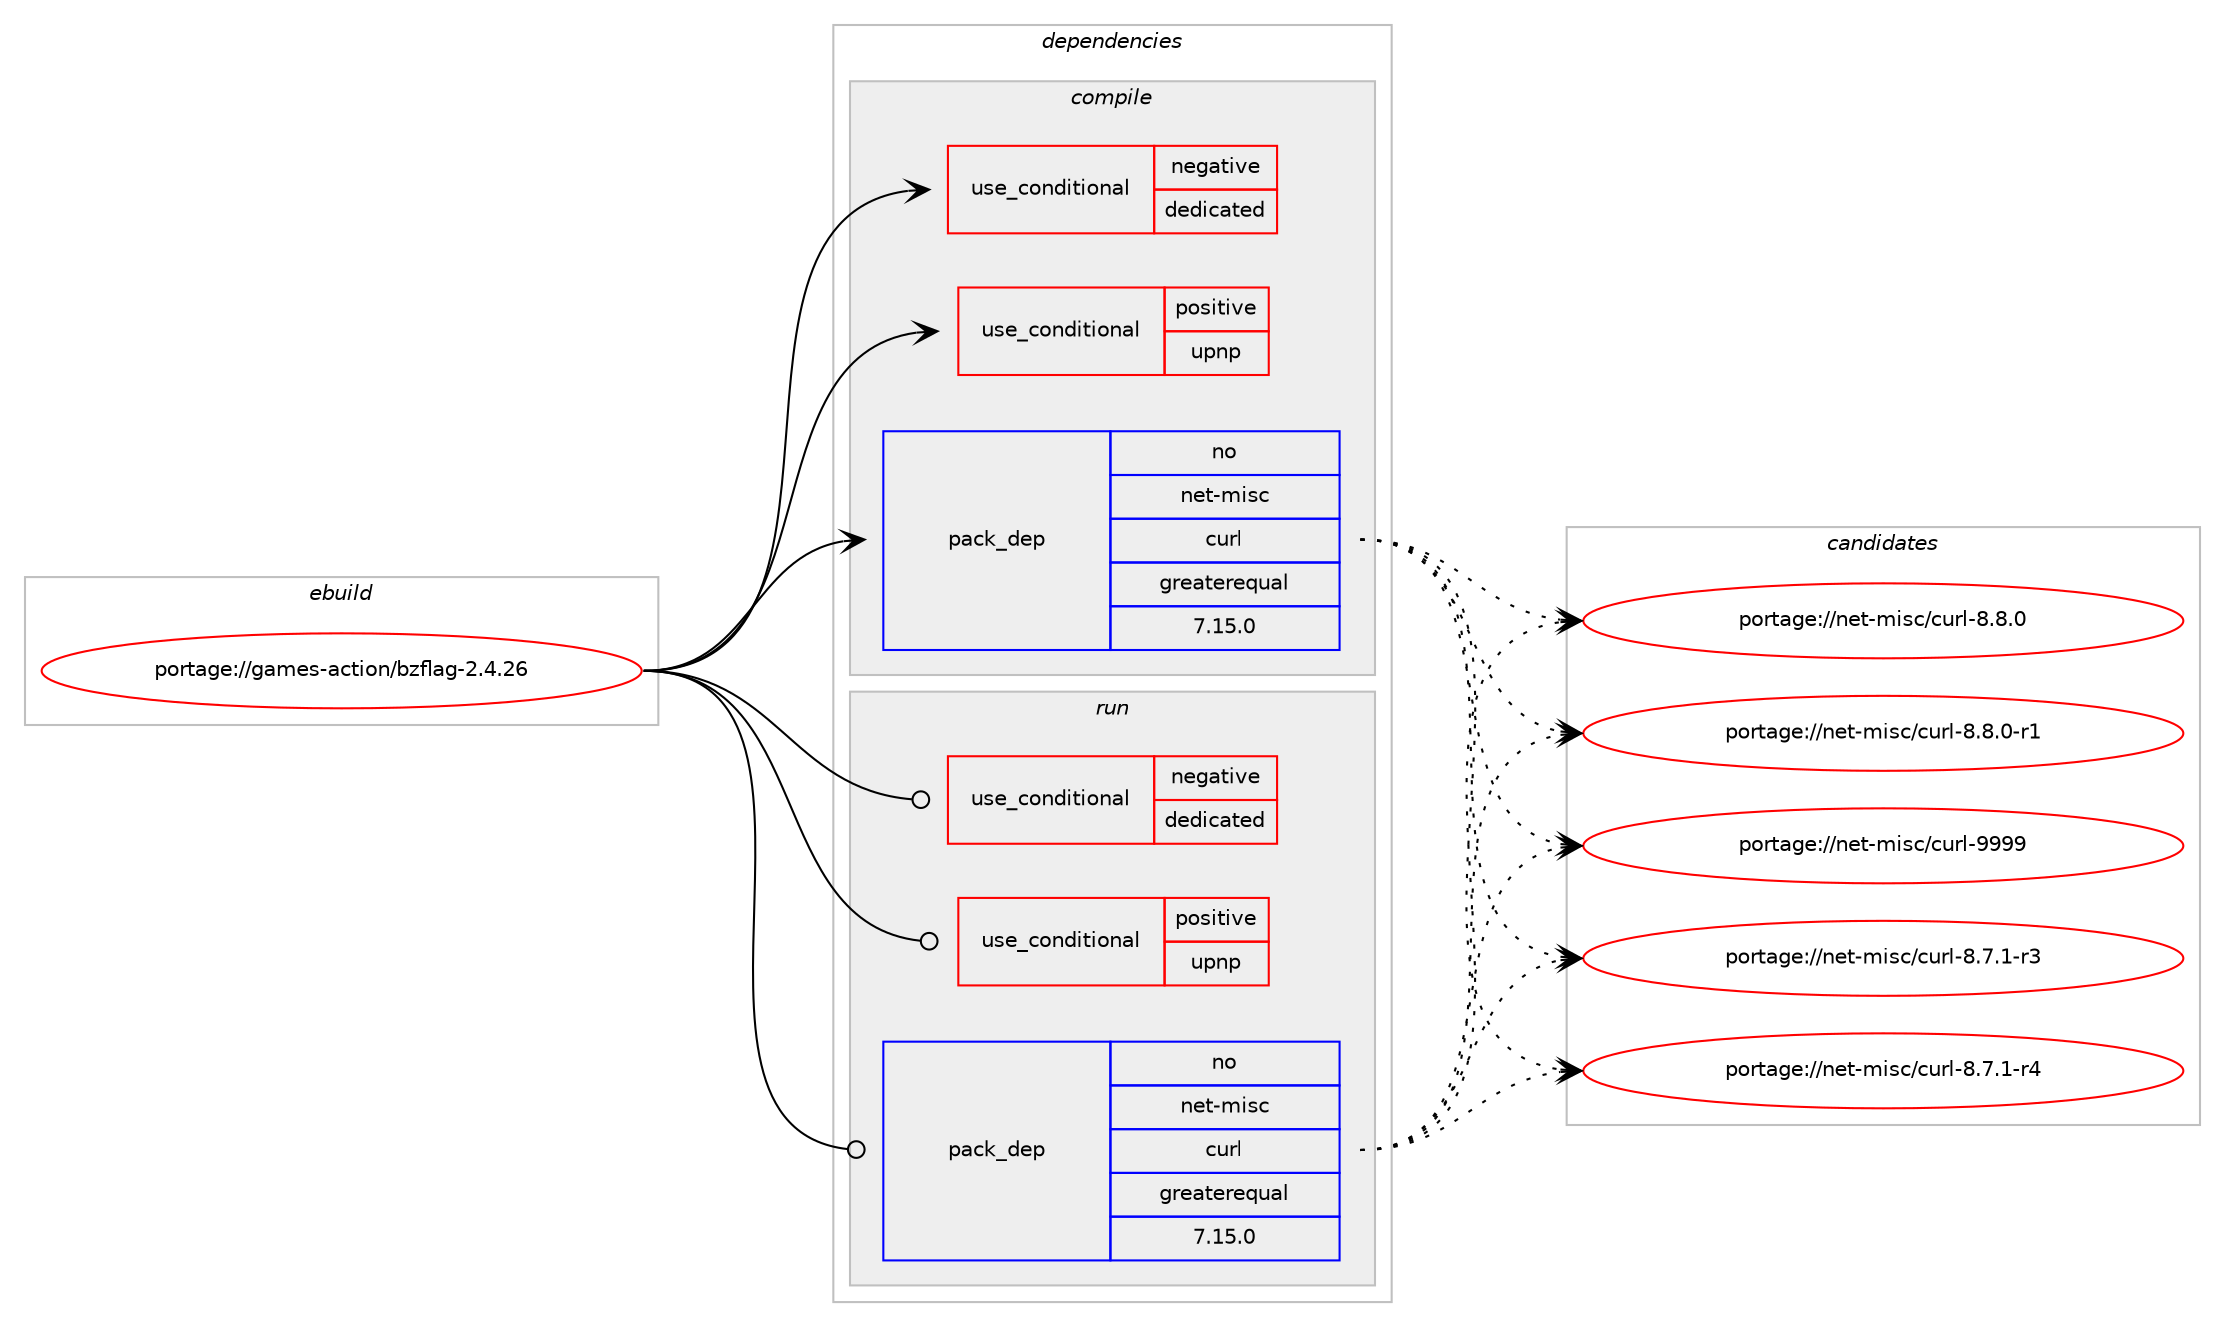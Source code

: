 digraph prolog {

# *************
# Graph options
# *************

newrank=true;
concentrate=true;
compound=true;
graph [rankdir=LR,fontname=Helvetica,fontsize=10,ranksep=1.5];#, ranksep=2.5, nodesep=0.2];
edge  [arrowhead=vee];
node  [fontname=Helvetica,fontsize=10];

# **********
# The ebuild
# **********

subgraph cluster_leftcol {
color=gray;
rank=same;
label=<<i>ebuild</i>>;
id [label="portage://games-action/bzflag-2.4.26", color=red, width=4, href="../games-action/bzflag-2.4.26.svg"];
}

# ****************
# The dependencies
# ****************

subgraph cluster_midcol {
color=gray;
label=<<i>dependencies</i>>;
subgraph cluster_compile {
fillcolor="#eeeeee";
style=filled;
label=<<i>compile</i>>;
subgraph cond61282 {
dependency113824 [label=<<TABLE BORDER="0" CELLBORDER="1" CELLSPACING="0" CELLPADDING="4"><TR><TD ROWSPAN="3" CELLPADDING="10">use_conditional</TD></TR><TR><TD>negative</TD></TR><TR><TD>dedicated</TD></TR></TABLE>>, shape=none, color=red];
# *** BEGIN UNKNOWN DEPENDENCY TYPE (TODO) ***
# dependency113824 -> package_dependency(portage://games-action/bzflag-2.4.26,install,no,media-libs,libsdl2,none,[,,],[],[use(enable(joystick),none),use(enable(sound),none),use(enable(video),none)])
# *** END UNKNOWN DEPENDENCY TYPE (TODO) ***

# *** BEGIN UNKNOWN DEPENDENCY TYPE (TODO) ***
# dependency113824 -> package_dependency(portage://games-action/bzflag-2.4.26,install,no,media-libs,glew,none,[,,],any_same_slot,[])
# *** END UNKNOWN DEPENDENCY TYPE (TODO) ***

# *** BEGIN UNKNOWN DEPENDENCY TYPE (TODO) ***
# dependency113824 -> package_dependency(portage://games-action/bzflag-2.4.26,install,no,virtual,glu,none,[,,],[],[])
# *** END UNKNOWN DEPENDENCY TYPE (TODO) ***

# *** BEGIN UNKNOWN DEPENDENCY TYPE (TODO) ***
# dependency113824 -> package_dependency(portage://games-action/bzflag-2.4.26,install,no,virtual,opengl,none,[,,],[],[])
# *** END UNKNOWN DEPENDENCY TYPE (TODO) ***

}
id:e -> dependency113824:w [weight=20,style="solid",arrowhead="vee"];
subgraph cond61283 {
dependency113825 [label=<<TABLE BORDER="0" CELLBORDER="1" CELLSPACING="0" CELLPADDING="4"><TR><TD ROWSPAN="3" CELLPADDING="10">use_conditional</TD></TR><TR><TD>positive</TD></TR><TR><TD>upnp</TD></TR></TABLE>>, shape=none, color=red];
# *** BEGIN UNKNOWN DEPENDENCY TYPE (TODO) ***
# dependency113825 -> package_dependency(portage://games-action/bzflag-2.4.26,install,no,net-libs,miniupnpc,none,[,,],[],[])
# *** END UNKNOWN DEPENDENCY TYPE (TODO) ***

}
id:e -> dependency113825:w [weight=20,style="solid",arrowhead="vee"];
# *** BEGIN UNKNOWN DEPENDENCY TYPE (TODO) ***
# id -> package_dependency(portage://games-action/bzflag-2.4.26,install,no,net-dns,c-ares,none,[,,],[],[])
# *** END UNKNOWN DEPENDENCY TYPE (TODO) ***

subgraph pack51088 {
dependency113826 [label=<<TABLE BORDER="0" CELLBORDER="1" CELLSPACING="0" CELLPADDING="4" WIDTH="220"><TR><TD ROWSPAN="6" CELLPADDING="30">pack_dep</TD></TR><TR><TD WIDTH="110">no</TD></TR><TR><TD>net-misc</TD></TR><TR><TD>curl</TD></TR><TR><TD>greaterequal</TD></TR><TR><TD>7.15.0</TD></TR></TABLE>>, shape=none, color=blue];
}
id:e -> dependency113826:w [weight=20,style="solid",arrowhead="vee"];
# *** BEGIN UNKNOWN DEPENDENCY TYPE (TODO) ***
# id -> package_dependency(portage://games-action/bzflag-2.4.26,install,no,sys-libs,ncurses,none,[,,],[slot(0)],[])
# *** END UNKNOWN DEPENDENCY TYPE (TODO) ***

# *** BEGIN UNKNOWN DEPENDENCY TYPE (TODO) ***
# id -> package_dependency(portage://games-action/bzflag-2.4.26,install,no,sys-libs,zlib,none,[,,],[],[])
# *** END UNKNOWN DEPENDENCY TYPE (TODO) ***

# *** BEGIN UNKNOWN DEPENDENCY TYPE (TODO) ***
# id -> package_dependency(portage://games-action/bzflag-2.4.26,install,no,virtual,pkgconfig,none,[,,],[],[])
# *** END UNKNOWN DEPENDENCY TYPE (TODO) ***

}
subgraph cluster_compileandrun {
fillcolor="#eeeeee";
style=filled;
label=<<i>compile and run</i>>;
}
subgraph cluster_run {
fillcolor="#eeeeee";
style=filled;
label=<<i>run</i>>;
subgraph cond61284 {
dependency113827 [label=<<TABLE BORDER="0" CELLBORDER="1" CELLSPACING="0" CELLPADDING="4"><TR><TD ROWSPAN="3" CELLPADDING="10">use_conditional</TD></TR><TR><TD>negative</TD></TR><TR><TD>dedicated</TD></TR></TABLE>>, shape=none, color=red];
# *** BEGIN UNKNOWN DEPENDENCY TYPE (TODO) ***
# dependency113827 -> package_dependency(portage://games-action/bzflag-2.4.26,run,no,media-libs,libsdl2,none,[,,],[],[use(enable(joystick),none),use(enable(sound),none),use(enable(video),none)])
# *** END UNKNOWN DEPENDENCY TYPE (TODO) ***

# *** BEGIN UNKNOWN DEPENDENCY TYPE (TODO) ***
# dependency113827 -> package_dependency(portage://games-action/bzflag-2.4.26,run,no,media-libs,glew,none,[,,],any_same_slot,[])
# *** END UNKNOWN DEPENDENCY TYPE (TODO) ***

# *** BEGIN UNKNOWN DEPENDENCY TYPE (TODO) ***
# dependency113827 -> package_dependency(portage://games-action/bzflag-2.4.26,run,no,virtual,glu,none,[,,],[],[])
# *** END UNKNOWN DEPENDENCY TYPE (TODO) ***

# *** BEGIN UNKNOWN DEPENDENCY TYPE (TODO) ***
# dependency113827 -> package_dependency(portage://games-action/bzflag-2.4.26,run,no,virtual,opengl,none,[,,],[],[])
# *** END UNKNOWN DEPENDENCY TYPE (TODO) ***

}
id:e -> dependency113827:w [weight=20,style="solid",arrowhead="odot"];
subgraph cond61285 {
dependency113828 [label=<<TABLE BORDER="0" CELLBORDER="1" CELLSPACING="0" CELLPADDING="4"><TR><TD ROWSPAN="3" CELLPADDING="10">use_conditional</TD></TR><TR><TD>positive</TD></TR><TR><TD>upnp</TD></TR></TABLE>>, shape=none, color=red];
# *** BEGIN UNKNOWN DEPENDENCY TYPE (TODO) ***
# dependency113828 -> package_dependency(portage://games-action/bzflag-2.4.26,run,no,net-libs,miniupnpc,none,[,,],[],[])
# *** END UNKNOWN DEPENDENCY TYPE (TODO) ***

}
id:e -> dependency113828:w [weight=20,style="solid",arrowhead="odot"];
# *** BEGIN UNKNOWN DEPENDENCY TYPE (TODO) ***
# id -> package_dependency(portage://games-action/bzflag-2.4.26,run,no,net-dns,c-ares,none,[,,],[],[])
# *** END UNKNOWN DEPENDENCY TYPE (TODO) ***

subgraph pack51089 {
dependency113829 [label=<<TABLE BORDER="0" CELLBORDER="1" CELLSPACING="0" CELLPADDING="4" WIDTH="220"><TR><TD ROWSPAN="6" CELLPADDING="30">pack_dep</TD></TR><TR><TD WIDTH="110">no</TD></TR><TR><TD>net-misc</TD></TR><TR><TD>curl</TD></TR><TR><TD>greaterequal</TD></TR><TR><TD>7.15.0</TD></TR></TABLE>>, shape=none, color=blue];
}
id:e -> dependency113829:w [weight=20,style="solid",arrowhead="odot"];
# *** BEGIN UNKNOWN DEPENDENCY TYPE (TODO) ***
# id -> package_dependency(portage://games-action/bzflag-2.4.26,run,no,sys-libs,ncurses,none,[,,],[slot(0)],[])
# *** END UNKNOWN DEPENDENCY TYPE (TODO) ***

# *** BEGIN UNKNOWN DEPENDENCY TYPE (TODO) ***
# id -> package_dependency(portage://games-action/bzflag-2.4.26,run,no,sys-libs,zlib,none,[,,],[],[])
# *** END UNKNOWN DEPENDENCY TYPE (TODO) ***

}
}

# **************
# The candidates
# **************

subgraph cluster_choices {
rank=same;
color=gray;
label=<<i>candidates</i>>;

subgraph choice51088 {
color=black;
nodesep=1;
choice110101116451091051159947991171141084556465546494511451 [label="portage://net-misc/curl-8.7.1-r3", color=red, width=4,href="../net-misc/curl-8.7.1-r3.svg"];
choice110101116451091051159947991171141084556465546494511452 [label="portage://net-misc/curl-8.7.1-r4", color=red, width=4,href="../net-misc/curl-8.7.1-r4.svg"];
choice11010111645109105115994799117114108455646564648 [label="portage://net-misc/curl-8.8.0", color=red, width=4,href="../net-misc/curl-8.8.0.svg"];
choice110101116451091051159947991171141084556465646484511449 [label="portage://net-misc/curl-8.8.0-r1", color=red, width=4,href="../net-misc/curl-8.8.0-r1.svg"];
choice110101116451091051159947991171141084557575757 [label="portage://net-misc/curl-9999", color=red, width=4,href="../net-misc/curl-9999.svg"];
dependency113826:e -> choice110101116451091051159947991171141084556465546494511451:w [style=dotted,weight="100"];
dependency113826:e -> choice110101116451091051159947991171141084556465546494511452:w [style=dotted,weight="100"];
dependency113826:e -> choice11010111645109105115994799117114108455646564648:w [style=dotted,weight="100"];
dependency113826:e -> choice110101116451091051159947991171141084556465646484511449:w [style=dotted,weight="100"];
dependency113826:e -> choice110101116451091051159947991171141084557575757:w [style=dotted,weight="100"];
}
subgraph choice51089 {
color=black;
nodesep=1;
choice110101116451091051159947991171141084556465546494511451 [label="portage://net-misc/curl-8.7.1-r3", color=red, width=4,href="../net-misc/curl-8.7.1-r3.svg"];
choice110101116451091051159947991171141084556465546494511452 [label="portage://net-misc/curl-8.7.1-r4", color=red, width=4,href="../net-misc/curl-8.7.1-r4.svg"];
choice11010111645109105115994799117114108455646564648 [label="portage://net-misc/curl-8.8.0", color=red, width=4,href="../net-misc/curl-8.8.0.svg"];
choice110101116451091051159947991171141084556465646484511449 [label="portage://net-misc/curl-8.8.0-r1", color=red, width=4,href="../net-misc/curl-8.8.0-r1.svg"];
choice110101116451091051159947991171141084557575757 [label="portage://net-misc/curl-9999", color=red, width=4,href="../net-misc/curl-9999.svg"];
dependency113829:e -> choice110101116451091051159947991171141084556465546494511451:w [style=dotted,weight="100"];
dependency113829:e -> choice110101116451091051159947991171141084556465546494511452:w [style=dotted,weight="100"];
dependency113829:e -> choice11010111645109105115994799117114108455646564648:w [style=dotted,weight="100"];
dependency113829:e -> choice110101116451091051159947991171141084556465646484511449:w [style=dotted,weight="100"];
dependency113829:e -> choice110101116451091051159947991171141084557575757:w [style=dotted,weight="100"];
}
}

}
